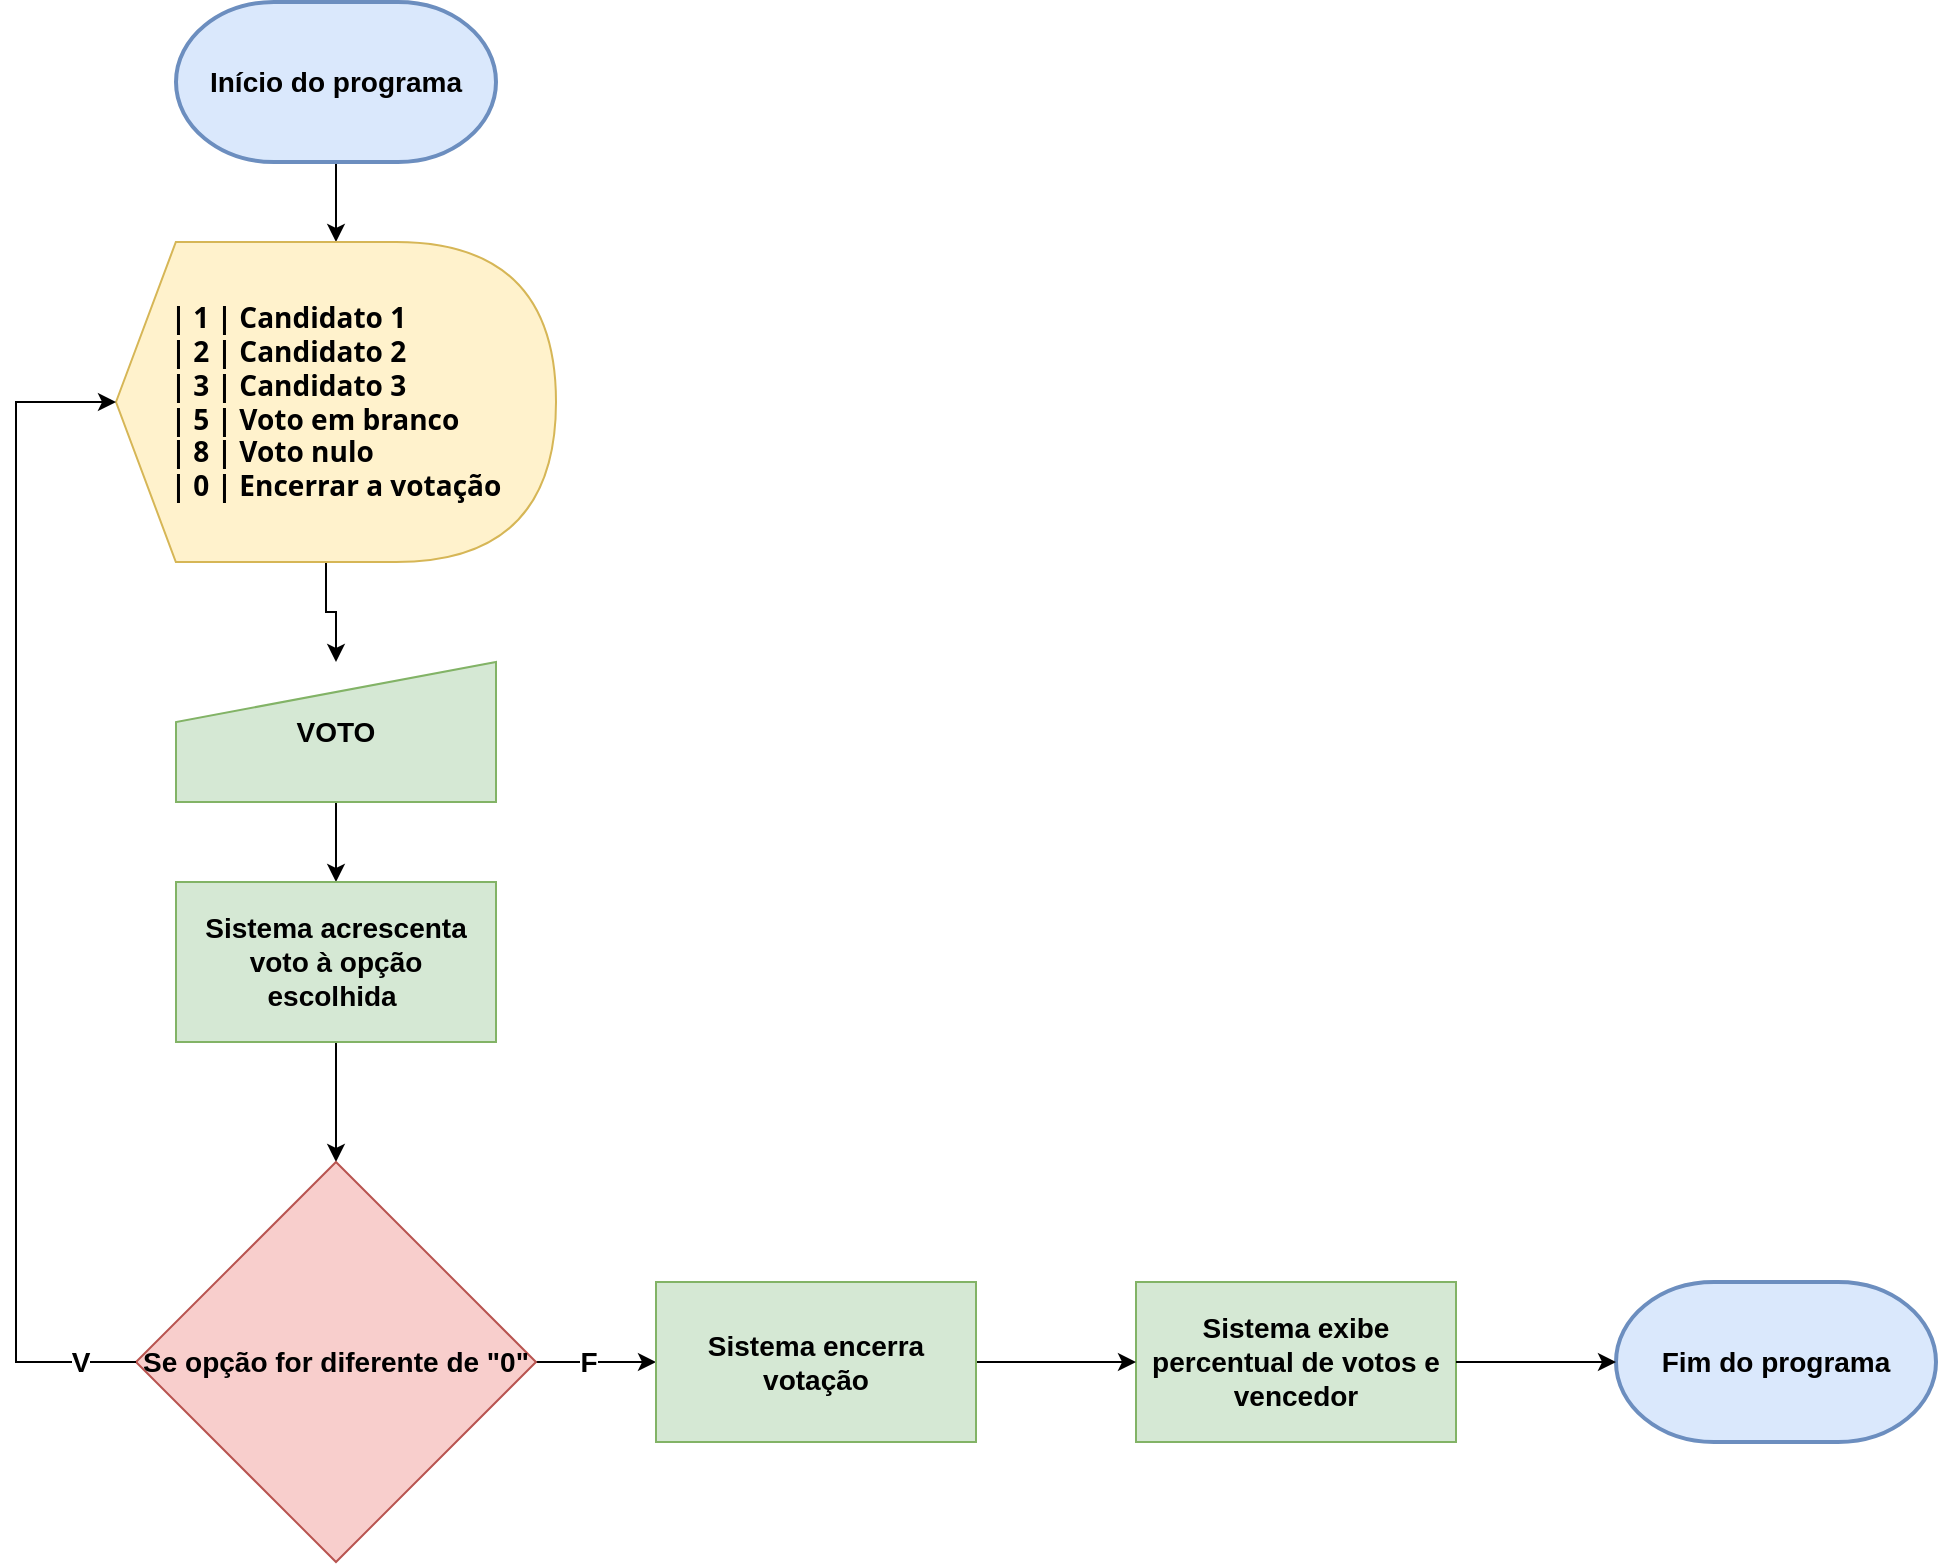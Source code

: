 <mxfile version="22.0.4" type="github">
  <diagram name="Page-1" id="74e2e168-ea6b-b213-b513-2b3c1d86103e">
    <mxGraphModel dx="1434" dy="758" grid="1" gridSize="10" guides="1" tooltips="1" connect="1" arrows="1" fold="1" page="1" pageScale="1" pageWidth="1100" pageHeight="850" background="none" math="0" shadow="0">
      <root>
        <mxCell id="0" />
        <mxCell id="1" parent="0" />
        <mxCell id="p6xIdm5PKqM6B9oAByTE-3" style="edgeStyle=orthogonalEdgeStyle;rounded=0;orthogonalLoop=1;jettySize=auto;html=1;exitX=0.5;exitY=1;exitDx=0;exitDy=0;exitPerimeter=0;" edge="1" parent="1" source="utP3UtjjoyA6FxjURTaE-3" target="p6xIdm5PKqM6B9oAByTE-2">
          <mxGeometry relative="1" as="geometry" />
        </mxCell>
        <mxCell id="utP3UtjjoyA6FxjURTaE-3" value="&lt;font style=&quot;font-size: 14px;&quot;&gt;&lt;b&gt;Início do programa&lt;/b&gt;&lt;/font&gt;" style="strokeWidth=2;html=1;shape=mxgraph.flowchart.terminator;whiteSpace=wrap;fillColor=#dae8fc;strokeColor=#6c8ebf;" parent="1" vertex="1">
          <mxGeometry x="120" y="40" width="160" height="80" as="geometry" />
        </mxCell>
        <mxCell id="utP3UtjjoyA6FxjURTaE-15" style="edgeStyle=orthogonalEdgeStyle;rounded=0;orthogonalLoop=1;jettySize=auto;html=1;exitX=0.5;exitY=1;exitDx=0;exitDy=0;entryX=0.5;entryY=0;entryDx=0;entryDy=0;" parent="1" target="utP3UtjjoyA6FxjURTaE-9" edge="1">
          <mxGeometry relative="1" as="geometry">
            <mxPoint x="200" y="280" as="sourcePoint" />
          </mxGeometry>
        </mxCell>
        <mxCell id="utP3UtjjoyA6FxjURTaE-12" style="edgeStyle=orthogonalEdgeStyle;rounded=0;orthogonalLoop=1;jettySize=auto;html=1;exitX=0.5;exitY=1;exitDx=0;exitDy=0;entryX=0.5;entryY=0;entryDx=0;entryDy=0;" parent="1" target="utP3UtjjoyA6FxjURTaE-10" edge="1">
          <mxGeometry relative="1" as="geometry">
            <mxPoint x="200" y="360" as="sourcePoint" />
          </mxGeometry>
        </mxCell>
        <mxCell id="utP3UtjjoyA6FxjURTaE-17" style="edgeStyle=orthogonalEdgeStyle;rounded=0;orthogonalLoop=1;jettySize=auto;html=1;exitX=0.5;exitY=1;exitDx=0;exitDy=0;entryX=0.5;entryY=0;entryDx=0;entryDy=0;" parent="1" source="p6xIdm5PKqM6B9oAByTE-1" target="utP3UtjjoyA6FxjURTaE-11" edge="1">
          <mxGeometry relative="1" as="geometry">
            <mxPoint x="200" y="440" as="sourcePoint" />
          </mxGeometry>
        </mxCell>
        <mxCell id="utP3UtjjoyA6FxjURTaE-19" style="edgeStyle=orthogonalEdgeStyle;rounded=0;orthogonalLoop=1;jettySize=auto;html=1;exitX=0.5;exitY=1;exitDx=0;exitDy=0;entryX=0.5;entryY=0;entryDx=0;entryDy=0;" parent="1" source="utP3UtjjoyA6FxjURTaE-11" target="utP3UtjjoyA6FxjURTaE-18" edge="1">
          <mxGeometry relative="1" as="geometry" />
        </mxCell>
        <mxCell id="utP3UtjjoyA6FxjURTaE-11" value="&lt;font style=&quot;font-size: 14px;&quot;&gt;&lt;b&gt;Sistema acrescenta voto à opção escolhida&amp;nbsp;&lt;/b&gt;&lt;/font&gt;" style="rounded=0;whiteSpace=wrap;html=1;fillColor=#d5e8d4;strokeColor=#82b366;" parent="1" vertex="1">
          <mxGeometry x="120" y="480" width="160" height="80" as="geometry" />
        </mxCell>
        <mxCell id="p6xIdm5PKqM6B9oAByTE-17" style="edgeStyle=orthogonalEdgeStyle;rounded=0;orthogonalLoop=1;jettySize=auto;html=1;exitX=1;exitY=0.5;exitDx=0;exitDy=0;entryX=0;entryY=0.5;entryDx=0;entryDy=0;" edge="1" parent="1" source="utP3UtjjoyA6FxjURTaE-18" target="p6xIdm5PKqM6B9oAByTE-16">
          <mxGeometry relative="1" as="geometry" />
        </mxCell>
        <mxCell id="p6xIdm5PKqM6B9oAByTE-22" value="&lt;font style=&quot;font-size: 14px;&quot;&gt;&lt;b&gt;F&lt;/b&gt;&lt;/font&gt;" style="edgeLabel;html=1;align=center;verticalAlign=middle;resizable=0;points=[];" vertex="1" connectable="0" parent="p6xIdm5PKqM6B9oAByTE-17">
          <mxGeometry x="-0.133" relative="1" as="geometry">
            <mxPoint as="offset" />
          </mxGeometry>
        </mxCell>
        <mxCell id="utP3UtjjoyA6FxjURTaE-18" value="&lt;font style=&quot;font-size: 14px;&quot;&gt;&lt;b&gt;Se opção for diferente de &quot;0&quot;&lt;/b&gt;&lt;/font&gt;" style="rhombus;whiteSpace=wrap;html=1;fillColor=#f8cecc;strokeColor=#b85450;" parent="1" vertex="1">
          <mxGeometry x="100" y="620" width="200" height="200" as="geometry" />
        </mxCell>
        <mxCell id="p6xIdm5PKqM6B9oAByTE-1" value="&lt;font style=&quot;font-size: 14px;&quot;&gt;&lt;b&gt;VOTO&lt;/b&gt;&lt;/font&gt;" style="shape=manualInput;whiteSpace=wrap;html=1;fillColor=#d5e8d4;strokeColor=#82b366;" vertex="1" parent="1">
          <mxGeometry x="120" y="370" width="160" height="70" as="geometry" />
        </mxCell>
        <mxCell id="p6xIdm5PKqM6B9oAByTE-4" style="edgeStyle=orthogonalEdgeStyle;rounded=0;orthogonalLoop=1;jettySize=auto;html=1;exitX=0;exitY=0;exitDx=105;exitDy=130;exitPerimeter=0;entryX=0.5;entryY=0;entryDx=0;entryDy=0;" edge="1" parent="1" source="p6xIdm5PKqM6B9oAByTE-2" target="p6xIdm5PKqM6B9oAByTE-1">
          <mxGeometry relative="1" as="geometry" />
        </mxCell>
        <mxCell id="p6xIdm5PKqM6B9oAByTE-2" value="&lt;div style=&quot;box-sizing: border-box; color: rgb(255, 255, 255); font-family: &amp;quot;Segoe UI&amp;quot;, &amp;quot;Segoe UI Web (West European)&amp;quot;, -apple-system, BlinkMacSystemFont, Roboto, &amp;quot;Helvetica Neue&amp;quot;, sans-serif; font-size: 14px; text-align: left; background-color: rgb(41, 41, 41);&quot;&gt;&lt;span style=&quot;box-sizing: border-box; color: rgb(17, 136, 0);&quot;&gt;&lt;/span&gt;&lt;/div&gt;&lt;div style=&quot;box-sizing: border-box; font-family: &amp;quot;Segoe UI&amp;quot;, &amp;quot;Segoe UI Web (West European)&amp;quot;, -apple-system, BlinkMacSystemFont, Roboto, &amp;quot;Helvetica Neue&amp;quot;, sans-serif; font-size: 14px; text-align: left;&quot;&gt;&lt;span style=&quot;box-sizing: border-box;&quot;&gt;&lt;span style=&quot;box-sizing: border-box; font-weight: bolder;&quot;&gt;| 1 | Candidato 1&lt;br&gt;&lt;/span&gt;&lt;/span&gt;&lt;/div&gt;&lt;div style=&quot;box-sizing: border-box; font-family: &amp;quot;Segoe UI&amp;quot;, &amp;quot;Segoe UI Web (West European)&amp;quot;, -apple-system, BlinkMacSystemFont, Roboto, &amp;quot;Helvetica Neue&amp;quot;, sans-serif; font-size: 14px; text-align: left;&quot;&gt;&lt;span style=&quot;box-sizing: border-box;&quot;&gt;&lt;span style=&quot;box-sizing: border-box; font-weight: bolder;&quot;&gt;| 2 | Candidato 2&lt;/span&gt;&lt;/span&gt;&lt;/div&gt;&lt;div style=&quot;box-sizing: border-box; font-family: &amp;quot;Segoe UI&amp;quot;, &amp;quot;Segoe UI Web (West European)&amp;quot;, -apple-system, BlinkMacSystemFont, Roboto, &amp;quot;Helvetica Neue&amp;quot;, sans-serif; font-size: 14px; text-align: left;&quot;&gt;&lt;span style=&quot;box-sizing: border-box;&quot;&gt;&lt;span style=&quot;box-sizing: border-box; font-weight: bolder;&quot;&gt;| 3 | Candidato 3&lt;/span&gt;&lt;/span&gt;&lt;/div&gt;&lt;div style=&quot;box-sizing: border-box; font-family: &amp;quot;Segoe UI&amp;quot;, &amp;quot;Segoe UI Web (West European)&amp;quot;, -apple-system, BlinkMacSystemFont, Roboto, &amp;quot;Helvetica Neue&amp;quot;, sans-serif; font-size: 14px; text-align: left;&quot;&gt;&lt;span style=&quot;box-sizing: border-box;&quot;&gt;&lt;span style=&quot;box-sizing: border-box; font-weight: bolder;&quot;&gt;| 5 | Voto em branco&lt;/span&gt;&lt;/span&gt;&lt;/div&gt;&lt;div style=&quot;box-sizing: border-box; font-family: &amp;quot;Segoe UI&amp;quot;, &amp;quot;Segoe UI Web (West European)&amp;quot;, -apple-system, BlinkMacSystemFont, Roboto, &amp;quot;Helvetica Neue&amp;quot;, sans-serif; font-size: 14px; text-align: left;&quot;&gt;&lt;span style=&quot;box-sizing: border-box;&quot;&gt;&lt;span style=&quot;box-sizing: border-box; font-weight: bolder;&quot;&gt;| 8 | Voto nulo&lt;/span&gt;&lt;/span&gt;&lt;/div&gt;&lt;div style=&quot;box-sizing: border-box; font-family: &amp;quot;Segoe UI&amp;quot;, &amp;quot;Segoe UI Web (West European)&amp;quot;, -apple-system, BlinkMacSystemFont, Roboto, &amp;quot;Helvetica Neue&amp;quot;, sans-serif; font-size: 14px; text-align: left;&quot;&gt;&lt;span style=&quot;box-sizing: border-box;&quot;&gt;&lt;span style=&quot;box-sizing: border-box; font-weight: bolder;&quot;&gt;| 0 | Encerrar a votação&lt;/span&gt;&lt;/span&gt;&lt;/div&gt;" style="shape=display;whiteSpace=wrap;html=1;fillColor=#fff2cc;strokeColor=#d6b656;align=center;size=0.136;" vertex="1" parent="1">
          <mxGeometry x="90" y="160" width="220" height="160" as="geometry" />
        </mxCell>
        <mxCell id="p6xIdm5PKqM6B9oAByTE-12" value="&lt;font style=&quot;font-size: 14px;&quot;&gt;&lt;b&gt;Fim do programa&lt;/b&gt;&lt;/font&gt;" style="strokeWidth=2;html=1;shape=mxgraph.flowchart.terminator;whiteSpace=wrap;fillColor=#dae8fc;strokeColor=#6c8ebf;" vertex="1" parent="1">
          <mxGeometry x="840" y="680" width="160" height="80" as="geometry" />
        </mxCell>
        <mxCell id="p6xIdm5PKqM6B9oAByTE-13" value="&lt;b&gt;&lt;font style=&quot;font-size: 14px;&quot;&gt;Sistema exibe percentual de votos e vencedor&lt;/font&gt;&lt;/b&gt;" style="rounded=0;whiteSpace=wrap;html=1;fillColor=#d5e8d4;strokeColor=#82b366;" vertex="1" parent="1">
          <mxGeometry x="600" y="680" width="160" height="80" as="geometry" />
        </mxCell>
        <mxCell id="p6xIdm5PKqM6B9oAByTE-14" style="edgeStyle=orthogonalEdgeStyle;rounded=0;orthogonalLoop=1;jettySize=auto;html=1;exitX=1;exitY=0.5;exitDx=0;exitDy=0;entryX=0;entryY=0.5;entryDx=0;entryDy=0;" edge="1" source="p6xIdm5PKqM6B9oAByTE-16" target="p6xIdm5PKqM6B9oAByTE-13" parent="1">
          <mxGeometry relative="1" as="geometry" />
        </mxCell>
        <mxCell id="p6xIdm5PKqM6B9oAByTE-15" style="edgeStyle=orthogonalEdgeStyle;rounded=0;orthogonalLoop=1;jettySize=auto;html=1;exitX=1;exitY=0.5;exitDx=0;exitDy=0;entryX=0;entryY=0.5;entryDx=0;entryDy=0;entryPerimeter=0;" edge="1" source="p6xIdm5PKqM6B9oAByTE-13" target="p6xIdm5PKqM6B9oAByTE-12" parent="1">
          <mxGeometry relative="1" as="geometry" />
        </mxCell>
        <mxCell id="p6xIdm5PKqM6B9oAByTE-16" value="&lt;font style=&quot;font-size: 14px;&quot;&gt;&lt;b&gt;Sistema encerra votação&lt;/b&gt;&lt;/font&gt;" style="rounded=0;whiteSpace=wrap;html=1;fillColor=#d5e8d4;strokeColor=#82b366;" vertex="1" parent="1">
          <mxGeometry x="360" y="680" width="160" height="80" as="geometry" />
        </mxCell>
        <mxCell id="p6xIdm5PKqM6B9oAByTE-19" style="edgeStyle=orthogonalEdgeStyle;rounded=0;orthogonalLoop=1;jettySize=auto;html=1;exitX=0;exitY=0.5;exitDx=0;exitDy=0;entryX=0;entryY=0.5;entryDx=0;entryDy=0;entryPerimeter=0;" edge="1" parent="1" source="utP3UtjjoyA6FxjURTaE-18" target="p6xIdm5PKqM6B9oAByTE-2">
          <mxGeometry relative="1" as="geometry">
            <Array as="points">
              <mxPoint x="40" y="720" />
              <mxPoint x="40" y="240" />
            </Array>
          </mxGeometry>
        </mxCell>
        <mxCell id="p6xIdm5PKqM6B9oAByTE-21" value="&lt;b&gt;&lt;font style=&quot;font-size: 14px;&quot;&gt;V&lt;/font&gt;&lt;/b&gt;" style="edgeLabel;html=1;align=center;verticalAlign=middle;resizable=0;points=[];" vertex="1" connectable="0" parent="p6xIdm5PKqM6B9oAByTE-19">
          <mxGeometry x="-0.905" relative="1" as="geometry">
            <mxPoint as="offset" />
          </mxGeometry>
        </mxCell>
      </root>
    </mxGraphModel>
  </diagram>
</mxfile>
